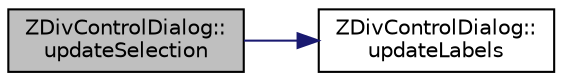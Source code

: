 digraph "ZDivControlDialog::updateSelection"
{
  edge [fontname="Helvetica",fontsize="10",labelfontname="Helvetica",labelfontsize="10"];
  node [fontname="Helvetica",fontsize="10",shape=record];
  rankdir="LR";
  Node36 [label="ZDivControlDialog::\lupdateSelection",height=0.2,width=0.4,color="black", fillcolor="grey75", style="filled", fontcolor="black"];
  Node36 -> Node37 [color="midnightblue",fontsize="10",style="solid",fontname="Helvetica"];
  Node37 [label="ZDivControlDialog::\lupdateLabels",height=0.2,width=0.4,color="black", fillcolor="white", style="filled",URL="$class_z_div_control_dialog.html#a74d63411c58b1d7827d2d40f33fc74c5"];
}
